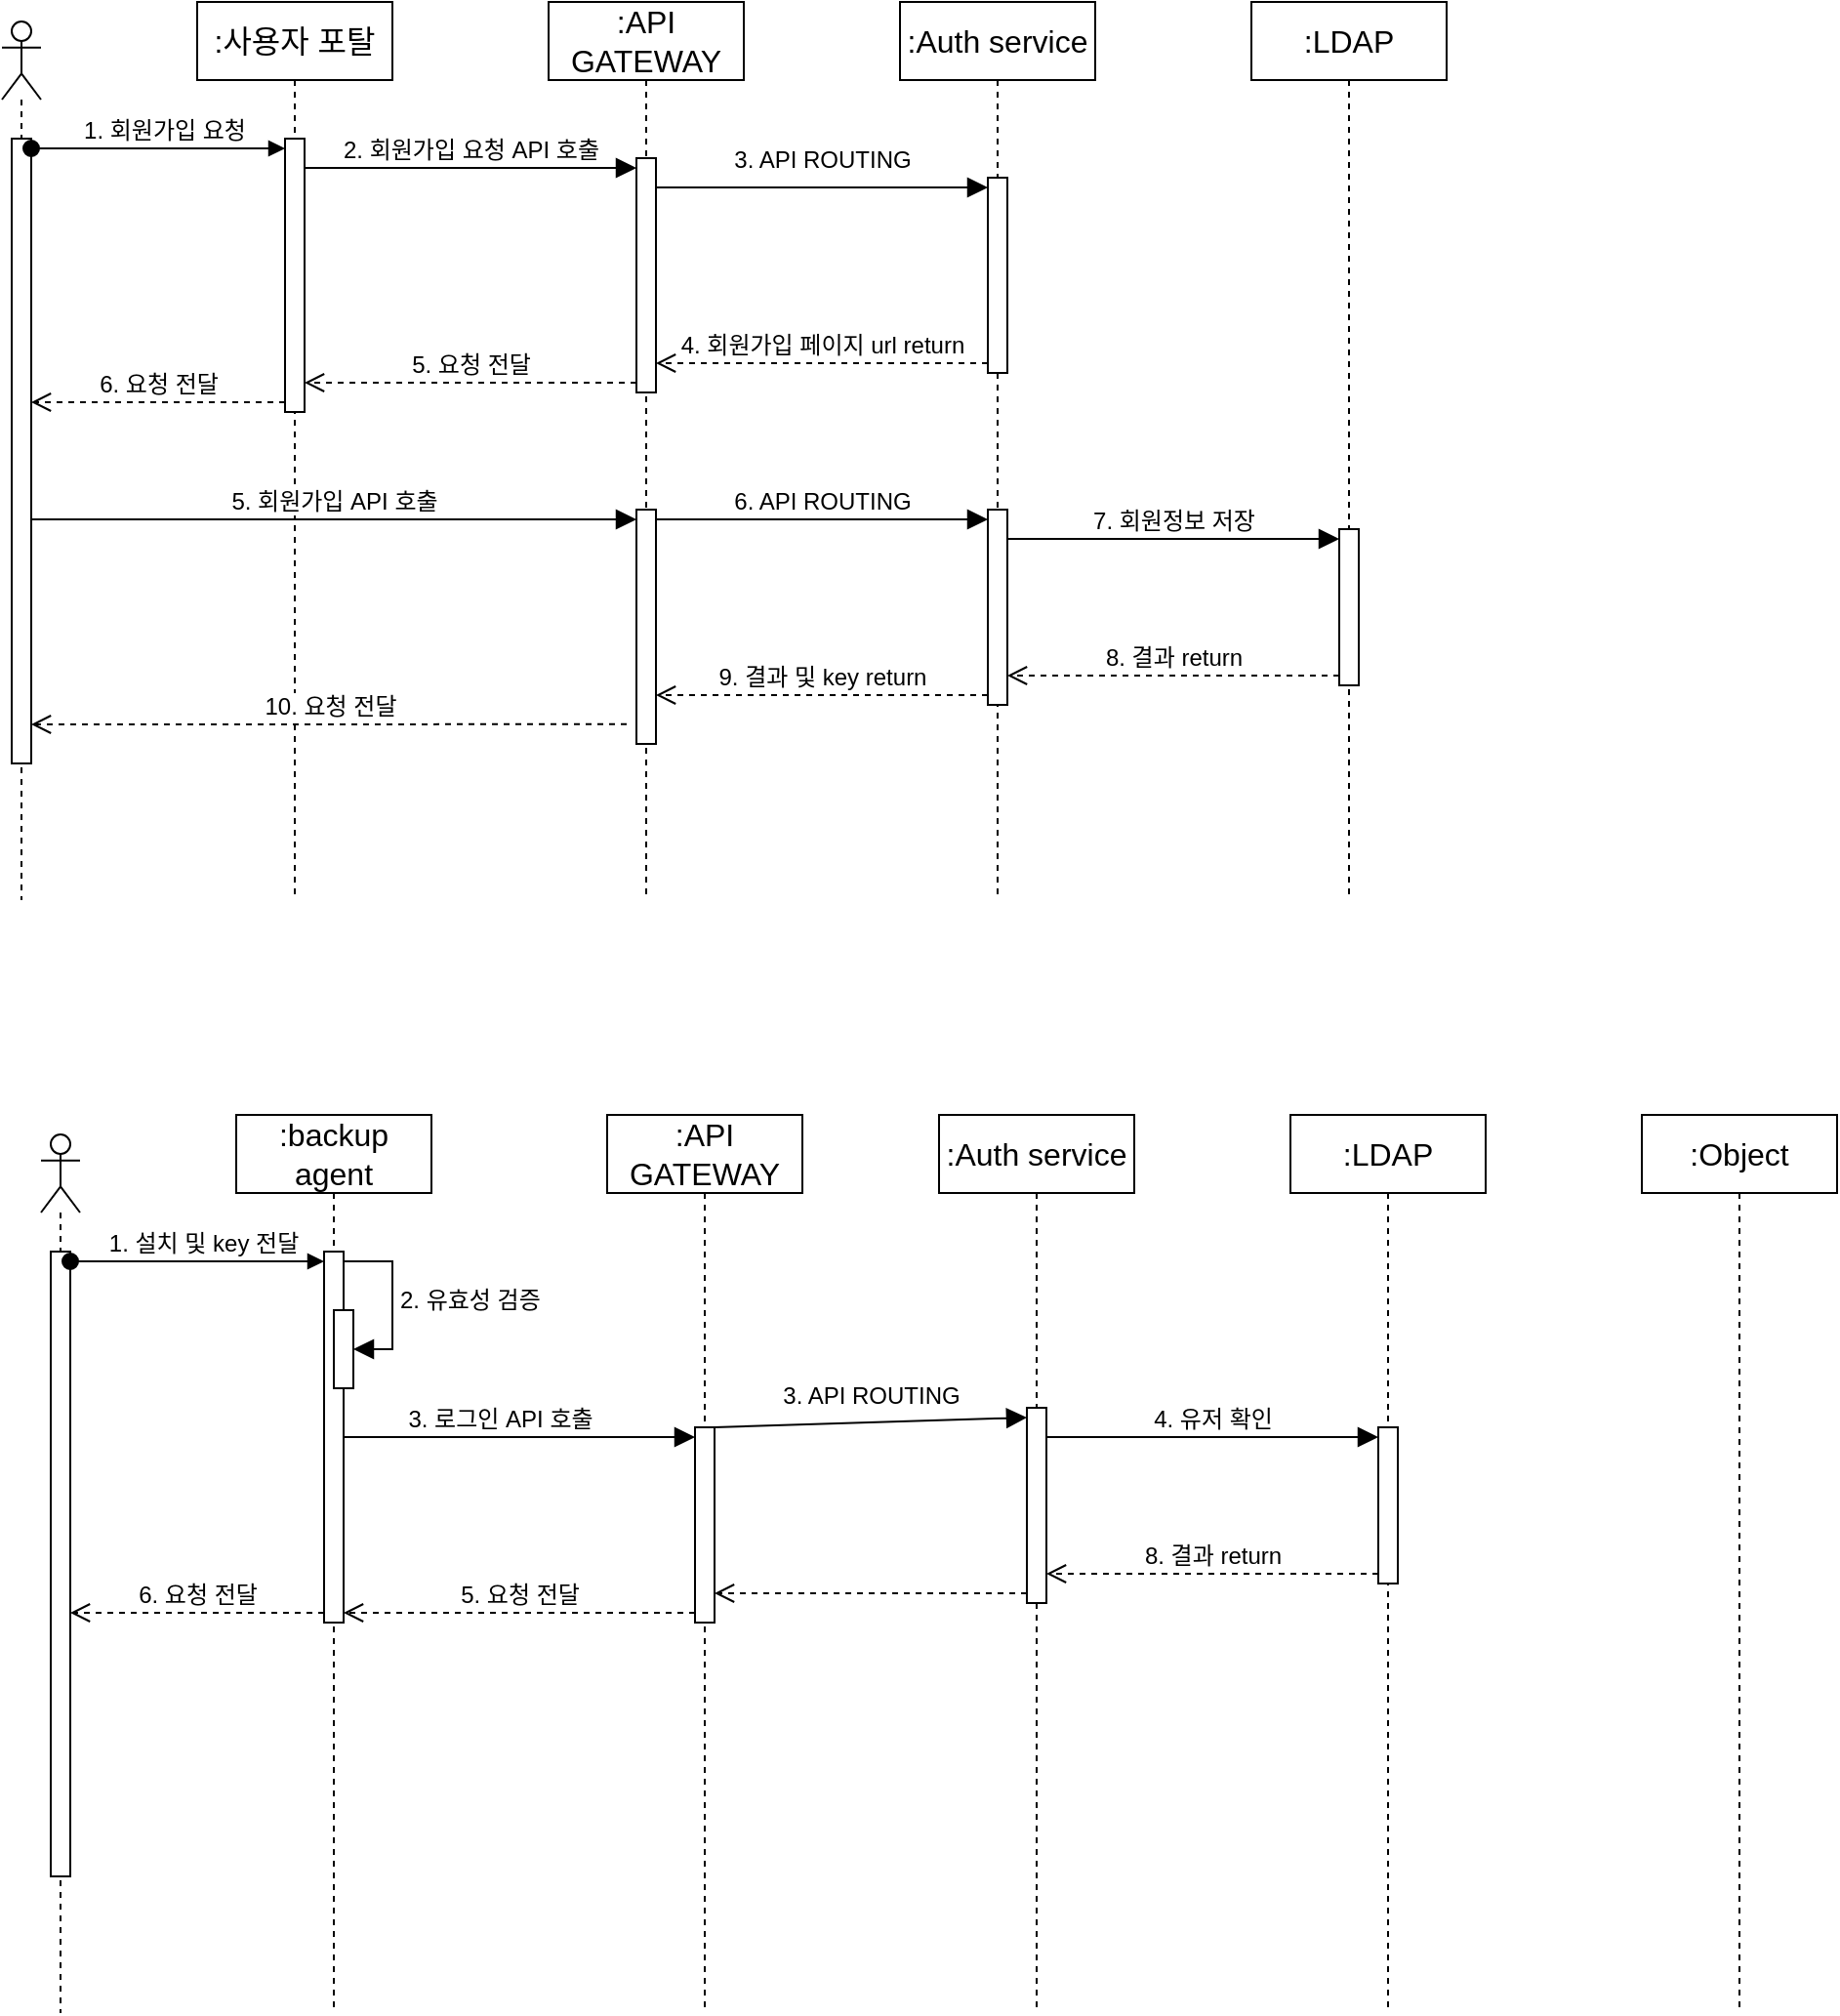 <mxfile version="23.0.1" type="github">
  <diagram name="Page-1" id="c37626ed-c26b-45fb-9056-f9ebc6bb27b6">
    <mxGraphModel dx="1945" dy="2840" grid="1" gridSize="10" guides="1" tooltips="1" connect="1" arrows="1" fold="1" page="1" pageScale="1" pageWidth="4681" pageHeight="3300" background="none" math="0" shadow="0">
      <root>
        <mxCell id="0" />
        <mxCell id="1" parent="0" />
        <mxCell id="fuTHmA_H6qqFmT9C-mlB-1" value="" style="shape=umlLifeline;perimeter=lifelinePerimeter;whiteSpace=wrap;html=1;container=1;dropTarget=0;collapsible=0;recursiveResize=0;outlineConnect=0;portConstraint=eastwest;newEdgeStyle={&quot;curved&quot;:0,&quot;rounded&quot;:0};participant=umlActor;fontSize=16;" vertex="1" parent="1">
          <mxGeometry x="1320" y="510" width="20" height="450" as="geometry" />
        </mxCell>
        <mxCell id="fuTHmA_H6qqFmT9C-mlB-6" value="" style="html=1;points=[[0,0,0,0,5],[0,1,0,0,-5],[1,0,0,0,5],[1,1,0,0,-5]];perimeter=orthogonalPerimeter;outlineConnect=0;targetShapes=umlLifeline;portConstraint=eastwest;newEdgeStyle={&quot;curved&quot;:0,&quot;rounded&quot;:0};fontSize=16;" vertex="1" parent="fuTHmA_H6qqFmT9C-mlB-1">
          <mxGeometry x="5" y="60" width="10" height="320" as="geometry" />
        </mxCell>
        <mxCell id="fuTHmA_H6qqFmT9C-mlB-2" value=":사용자 포탈" style="shape=umlLifeline;perimeter=lifelinePerimeter;whiteSpace=wrap;html=1;container=1;dropTarget=0;collapsible=0;recursiveResize=0;outlineConnect=0;portConstraint=eastwest;newEdgeStyle={&quot;curved&quot;:0,&quot;rounded&quot;:0};fontSize=16;" vertex="1" parent="1">
          <mxGeometry x="1420" y="500" width="100" height="460" as="geometry" />
        </mxCell>
        <mxCell id="fuTHmA_H6qqFmT9C-mlB-7" value="" style="html=1;points=[[0,0,0,0,5],[0,1,0,0,-5],[1,0,0,0,5],[1,1,0,0,-5]];perimeter=orthogonalPerimeter;outlineConnect=0;targetShapes=umlLifeline;portConstraint=eastwest;newEdgeStyle={&quot;curved&quot;:0,&quot;rounded&quot;:0};fontSize=16;" vertex="1" parent="fuTHmA_H6qqFmT9C-mlB-2">
          <mxGeometry x="45" y="70" width="10" height="140" as="geometry" />
        </mxCell>
        <mxCell id="fuTHmA_H6qqFmT9C-mlB-3" value=":API GATEWAY" style="shape=umlLifeline;perimeter=lifelinePerimeter;whiteSpace=wrap;html=1;container=1;dropTarget=0;collapsible=0;recursiveResize=0;outlineConnect=0;portConstraint=eastwest;newEdgeStyle={&quot;curved&quot;:0,&quot;rounded&quot;:0};fontSize=16;" vertex="1" parent="1">
          <mxGeometry x="1600" y="500" width="100" height="460" as="geometry" />
        </mxCell>
        <mxCell id="fuTHmA_H6qqFmT9C-mlB-10" value="" style="html=1;points=[[0,0,0,0,5],[0,1,0,0,-5],[1,0,0,0,5],[1,1,0,0,-5]];perimeter=orthogonalPerimeter;outlineConnect=0;targetShapes=umlLifeline;portConstraint=eastwest;newEdgeStyle={&quot;curved&quot;:0,&quot;rounded&quot;:0};fontSize=16;" vertex="1" parent="fuTHmA_H6qqFmT9C-mlB-3">
          <mxGeometry x="45" y="80" width="10" height="120" as="geometry" />
        </mxCell>
        <mxCell id="fuTHmA_H6qqFmT9C-mlB-23" value="" style="html=1;points=[[0,0,0,0,5],[0,1,0,0,-5],[1,0,0,0,5],[1,1,0,0,-5]];perimeter=orthogonalPerimeter;outlineConnect=0;targetShapes=umlLifeline;portConstraint=eastwest;newEdgeStyle={&quot;curved&quot;:0,&quot;rounded&quot;:0};fontSize=16;" vertex="1" parent="fuTHmA_H6qqFmT9C-mlB-3">
          <mxGeometry x="45" y="260" width="10" height="120" as="geometry" />
        </mxCell>
        <mxCell id="fuTHmA_H6qqFmT9C-mlB-4" value=":Auth service" style="shape=umlLifeline;perimeter=lifelinePerimeter;whiteSpace=wrap;html=1;container=1;dropTarget=0;collapsible=0;recursiveResize=0;outlineConnect=0;portConstraint=eastwest;newEdgeStyle={&quot;curved&quot;:0,&quot;rounded&quot;:0};fontSize=16;" vertex="1" parent="1">
          <mxGeometry x="1780" y="500" width="100" height="460" as="geometry" />
        </mxCell>
        <mxCell id="fuTHmA_H6qqFmT9C-mlB-13" value="" style="html=1;points=[[0,0,0,0,5],[0,1,0,0,-5],[1,0,0,0,5],[1,1,0,0,-5]];perimeter=orthogonalPerimeter;outlineConnect=0;targetShapes=umlLifeline;portConstraint=eastwest;newEdgeStyle={&quot;curved&quot;:0,&quot;rounded&quot;:0};fontSize=16;" vertex="1" parent="fuTHmA_H6qqFmT9C-mlB-4">
          <mxGeometry x="45" y="90" width="10" height="100" as="geometry" />
        </mxCell>
        <mxCell id="fuTHmA_H6qqFmT9C-mlB-26" value="" style="html=1;points=[[0,0,0,0,5],[0,1,0,0,-5],[1,0,0,0,5],[1,1,0,0,-5]];perimeter=orthogonalPerimeter;outlineConnect=0;targetShapes=umlLifeline;portConstraint=eastwest;newEdgeStyle={&quot;curved&quot;:0,&quot;rounded&quot;:0};fontSize=16;" vertex="1" parent="fuTHmA_H6qqFmT9C-mlB-4">
          <mxGeometry x="45" y="260" width="10" height="100" as="geometry" />
        </mxCell>
        <mxCell id="fuTHmA_H6qqFmT9C-mlB-31" value="8. 결과 return" style="html=1;verticalAlign=bottom;endArrow=open;dashed=1;endSize=8;curved=0;rounded=0;exitX=0;exitY=1;exitDx=0;exitDy=-5;fontSize=12;" edge="1" parent="fuTHmA_H6qqFmT9C-mlB-4" target="fuTHmA_H6qqFmT9C-mlB-26">
          <mxGeometry relative="1" as="geometry">
            <mxPoint x="60" y="345" as="targetPoint" />
            <mxPoint x="225" y="345" as="sourcePoint" />
            <mxPoint as="offset" />
          </mxGeometry>
        </mxCell>
        <mxCell id="fuTHmA_H6qqFmT9C-mlB-5" value=":LDAP" style="shape=umlLifeline;perimeter=lifelinePerimeter;whiteSpace=wrap;html=1;container=1;dropTarget=0;collapsible=0;recursiveResize=0;outlineConnect=0;portConstraint=eastwest;newEdgeStyle={&quot;curved&quot;:0,&quot;rounded&quot;:0};fontSize=16;" vertex="1" parent="1">
          <mxGeometry x="1960" y="500" width="100" height="460" as="geometry" />
        </mxCell>
        <mxCell id="fuTHmA_H6qqFmT9C-mlB-29" value="" style="html=1;points=[[0,0,0,0,5],[0,1,0,0,-5],[1,0,0,0,5],[1,1,0,0,-5]];perimeter=orthogonalPerimeter;outlineConnect=0;targetShapes=umlLifeline;portConstraint=eastwest;newEdgeStyle={&quot;curved&quot;:0,&quot;rounded&quot;:0};fontSize=16;" vertex="1" parent="fuTHmA_H6qqFmT9C-mlB-5">
          <mxGeometry x="45" y="270" width="10" height="80" as="geometry" />
        </mxCell>
        <mxCell id="fuTHmA_H6qqFmT9C-mlB-8" value="1. 회원가입 요청" style="html=1;verticalAlign=bottom;startArrow=oval;endArrow=block;startSize=8;curved=0;rounded=0;fontSize=12;exitX=1;exitY=0;exitDx=0;exitDy=5;exitPerimeter=0;entryX=0;entryY=0;entryDx=0;entryDy=5;entryPerimeter=0;" edge="1" target="fuTHmA_H6qqFmT9C-mlB-7" parent="1" source="fuTHmA_H6qqFmT9C-mlB-6">
          <mxGeometry x="0.04" relative="1" as="geometry">
            <mxPoint x="1440" y="675" as="sourcePoint" />
            <mxPoint x="1450" y="575" as="targetPoint" />
            <mxPoint as="offset" />
          </mxGeometry>
        </mxCell>
        <mxCell id="fuTHmA_H6qqFmT9C-mlB-11" value="2. 회원가입 요청 API 호출" style="html=1;verticalAlign=bottom;endArrow=block;curved=0;rounded=0;fontSize=12;startSize=8;endSize=8;entryX=0;entryY=0;entryDx=0;entryDy=5;entryPerimeter=0;" edge="1" target="fuTHmA_H6qqFmT9C-mlB-10" parent="1" source="fuTHmA_H6qqFmT9C-mlB-7">
          <mxGeometry relative="1" as="geometry">
            <mxPoint x="1480" y="580" as="sourcePoint" />
            <mxPoint x="1640" y="590" as="targetPoint" />
            <mxPoint as="offset" />
          </mxGeometry>
        </mxCell>
        <mxCell id="fuTHmA_H6qqFmT9C-mlB-14" value="3. API ROUTING" style="html=1;verticalAlign=bottom;endArrow=block;curved=0;rounded=0;entryX=0;entryY=0;entryDx=0;entryDy=5;fontSize=12;startSize=8;endSize=8;" edge="1" target="fuTHmA_H6qqFmT9C-mlB-13" parent="1" source="fuTHmA_H6qqFmT9C-mlB-10">
          <mxGeometry y="5" relative="1" as="geometry">
            <mxPoint x="1665" y="640" as="sourcePoint" />
            <mxPoint as="offset" />
          </mxGeometry>
        </mxCell>
        <mxCell id="fuTHmA_H6qqFmT9C-mlB-22" value="4. 회원가입 페이지 url return" style="html=1;verticalAlign=bottom;endArrow=open;dashed=1;endSize=8;curved=0;rounded=0;fontSize=12;exitX=0;exitY=1;exitDx=0;exitDy=-5;exitPerimeter=0;" edge="1" parent="1" source="fuTHmA_H6qqFmT9C-mlB-13">
          <mxGeometry relative="1" as="geometry">
            <mxPoint x="1640" y="620" as="sourcePoint" />
            <mxPoint x="1655" y="685" as="targetPoint" />
            <mxPoint as="offset" />
          </mxGeometry>
        </mxCell>
        <mxCell id="fuTHmA_H6qqFmT9C-mlB-24" value="5. 회원가입 API 호출" style="html=1;verticalAlign=bottom;endArrow=block;curved=0;rounded=0;entryX=0;entryY=0;entryDx=0;entryDy=5;fontSize=12;startSize=8;endSize=8;" edge="1" target="fuTHmA_H6qqFmT9C-mlB-23" parent="1" source="fuTHmA_H6qqFmT9C-mlB-6">
          <mxGeometry relative="1" as="geometry">
            <mxPoint x="1540" y="520" as="sourcePoint" />
            <mxPoint as="offset" />
          </mxGeometry>
        </mxCell>
        <mxCell id="fuTHmA_H6qqFmT9C-mlB-27" value="6. API ROUTING" style="html=1;verticalAlign=bottom;endArrow=block;curved=0;rounded=0;entryX=0;entryY=0;entryDx=0;entryDy=5;fontSize=12;startSize=8;endSize=8;" edge="1" target="fuTHmA_H6qqFmT9C-mlB-26" parent="1" source="fuTHmA_H6qqFmT9C-mlB-23">
          <mxGeometry relative="1" as="geometry">
            <mxPoint x="1760" y="720" as="sourcePoint" />
            <mxPoint as="offset" />
          </mxGeometry>
        </mxCell>
        <mxCell id="fuTHmA_H6qqFmT9C-mlB-30" value="7. 회원정보 저장" style="html=1;verticalAlign=bottom;endArrow=block;curved=0;rounded=0;entryX=0;entryY=0;entryDx=0;entryDy=5;fontSize=12;startSize=8;endSize=8;" edge="1" target="fuTHmA_H6qqFmT9C-mlB-29" parent="1" source="fuTHmA_H6qqFmT9C-mlB-26">
          <mxGeometry relative="1" as="geometry">
            <mxPoint x="1900" y="740" as="sourcePoint" />
          </mxGeometry>
        </mxCell>
        <mxCell id="fuTHmA_H6qqFmT9C-mlB-33" value="5. 요청 전달" style="html=1;verticalAlign=bottom;endArrow=open;dashed=1;endSize=8;curved=0;rounded=0;fontSize=12;exitX=0;exitY=1;exitDx=0;exitDy=-5;exitPerimeter=0;" edge="1" parent="1" source="fuTHmA_H6qqFmT9C-mlB-10" target="fuTHmA_H6qqFmT9C-mlB-7">
          <mxGeometry relative="1" as="geometry">
            <mxPoint x="1640" y="715" as="sourcePoint" />
            <mxPoint x="1480" y="695" as="targetPoint" />
            <Array as="points" />
            <mxPoint as="offset" />
          </mxGeometry>
        </mxCell>
        <mxCell id="fuTHmA_H6qqFmT9C-mlB-34" value="6. 요청 전달" style="html=1;verticalAlign=bottom;endArrow=open;dashed=1;endSize=8;curved=0;rounded=0;fontSize=12;exitX=0;exitY=1;exitDx=0;exitDy=-5;exitPerimeter=0;" edge="1" parent="1" source="fuTHmA_H6qqFmT9C-mlB-7" target="fuTHmA_H6qqFmT9C-mlB-6">
          <mxGeometry relative="1" as="geometry">
            <mxPoint x="1540" y="750" as="sourcePoint" />
            <mxPoint x="1460" y="750" as="targetPoint" />
            <mxPoint as="offset" />
          </mxGeometry>
        </mxCell>
        <mxCell id="fuTHmA_H6qqFmT9C-mlB-38" value="9. 결과 및 key return" style="html=1;verticalAlign=bottom;endArrow=open;dashed=1;endSize=8;curved=0;rounded=0;fontSize=12;exitX=0;exitY=1;exitDx=0;exitDy=-5;exitPerimeter=0;" edge="1" parent="1" source="fuTHmA_H6qqFmT9C-mlB-26">
          <mxGeometry relative="1" as="geometry">
            <mxPoint x="1920" y="910" as="sourcePoint" />
            <mxPoint x="1655" y="855" as="targetPoint" />
            <mxPoint as="offset" />
          </mxGeometry>
        </mxCell>
        <mxCell id="fuTHmA_H6qqFmT9C-mlB-39" value="10. 요청 전달" style="html=1;verticalAlign=bottom;endArrow=open;dashed=1;endSize=8;curved=0;rounded=0;fontSize=12;exitX=0.4;exitY=0.804;exitDx=0;exitDy=0;exitPerimeter=0;" edge="1" parent="1" source="fuTHmA_H6qqFmT9C-mlB-3" target="fuTHmA_H6qqFmT9C-mlB-6">
          <mxGeometry x="-0.001" relative="1" as="geometry">
            <mxPoint x="1660" y="800" as="sourcePoint" />
            <mxPoint x="1580" y="800" as="targetPoint" />
            <Array as="points">
              <mxPoint x="1480" y="870" />
            </Array>
            <mxPoint as="offset" />
          </mxGeometry>
        </mxCell>
        <mxCell id="fuTHmA_H6qqFmT9C-mlB-65" value="" style="shape=umlLifeline;perimeter=lifelinePerimeter;whiteSpace=wrap;html=1;container=1;dropTarget=0;collapsible=0;recursiveResize=0;outlineConnect=0;portConstraint=eastwest;newEdgeStyle={&quot;curved&quot;:0,&quot;rounded&quot;:0};participant=umlActor;fontSize=16;" vertex="1" parent="1">
          <mxGeometry x="1340" y="1080" width="20" height="450" as="geometry" />
        </mxCell>
        <mxCell id="fuTHmA_H6qqFmT9C-mlB-66" value="" style="html=1;points=[[0,0,0,0,5],[0,1,0,0,-5],[1,0,0,0,5],[1,1,0,0,-5]];perimeter=orthogonalPerimeter;outlineConnect=0;targetShapes=umlLifeline;portConstraint=eastwest;newEdgeStyle={&quot;curved&quot;:0,&quot;rounded&quot;:0};fontSize=16;" vertex="1" parent="fuTHmA_H6qqFmT9C-mlB-65">
          <mxGeometry x="5" y="60" width="10" height="320" as="geometry" />
        </mxCell>
        <mxCell id="fuTHmA_H6qqFmT9C-mlB-67" value=":backup agent" style="shape=umlLifeline;perimeter=lifelinePerimeter;whiteSpace=wrap;html=1;container=1;dropTarget=0;collapsible=0;recursiveResize=0;outlineConnect=0;portConstraint=eastwest;newEdgeStyle={&quot;curved&quot;:0,&quot;rounded&quot;:0};fontSize=16;" vertex="1" parent="1">
          <mxGeometry x="1440" y="1070" width="100" height="460" as="geometry" />
        </mxCell>
        <mxCell id="fuTHmA_H6qqFmT9C-mlB-68" value="" style="html=1;points=[[0,0,0,0,5],[0,1,0,0,-5],[1,0,0,0,5],[1,1,0,0,-5]];perimeter=orthogonalPerimeter;outlineConnect=0;targetShapes=umlLifeline;portConstraint=eastwest;newEdgeStyle={&quot;curved&quot;:0,&quot;rounded&quot;:0};fontSize=16;" vertex="1" parent="fuTHmA_H6qqFmT9C-mlB-67">
          <mxGeometry x="45" y="70" width="10" height="190" as="geometry" />
        </mxCell>
        <mxCell id="fuTHmA_H6qqFmT9C-mlB-90" value="" style="html=1;points=[[0,0,0,0,5],[0,1,0,0,-5],[1,0,0,0,5],[1,1,0,0,-5]];perimeter=orthogonalPerimeter;outlineConnect=0;targetShapes=umlLifeline;portConstraint=eastwest;newEdgeStyle={&quot;curved&quot;:0,&quot;rounded&quot;:0};fontSize=16;" vertex="1" parent="fuTHmA_H6qqFmT9C-mlB-67">
          <mxGeometry x="50" y="100" width="10" height="40" as="geometry" />
        </mxCell>
        <mxCell id="fuTHmA_H6qqFmT9C-mlB-91" value="2. 유효성 검증" style="html=1;align=left;spacingLeft=2;endArrow=block;rounded=0;edgeStyle=orthogonalEdgeStyle;curved=0;rounded=0;fontSize=12;startSize=8;endSize=8;exitX=1;exitY=0;exitDx=0;exitDy=5;exitPerimeter=0;" edge="1" target="fuTHmA_H6qqFmT9C-mlB-90" parent="fuTHmA_H6qqFmT9C-mlB-67" source="fuTHmA_H6qqFmT9C-mlB-68">
          <mxGeometry relative="1" as="geometry">
            <mxPoint x="180" y="-50" as="sourcePoint" />
            <Array as="points">
              <mxPoint x="80" y="75" />
              <mxPoint x="80" y="120" />
            </Array>
          </mxGeometry>
        </mxCell>
        <mxCell id="fuTHmA_H6qqFmT9C-mlB-69" value=":API GATEWAY" style="shape=umlLifeline;perimeter=lifelinePerimeter;whiteSpace=wrap;html=1;container=1;dropTarget=0;collapsible=0;recursiveResize=0;outlineConnect=0;portConstraint=eastwest;newEdgeStyle={&quot;curved&quot;:0,&quot;rounded&quot;:0};fontSize=16;" vertex="1" parent="1">
          <mxGeometry x="1630" y="1070" width="100" height="460" as="geometry" />
        </mxCell>
        <mxCell id="fuTHmA_H6qqFmT9C-mlB-70" value="" style="html=1;points=[[0,0,0,0,5],[0,1,0,0,-5],[1,0,0,0,5],[1,1,0,0,-5]];perimeter=orthogonalPerimeter;outlineConnect=0;targetShapes=umlLifeline;portConstraint=eastwest;newEdgeStyle={&quot;curved&quot;:0,&quot;rounded&quot;:0};fontSize=16;" vertex="1" parent="fuTHmA_H6qqFmT9C-mlB-69">
          <mxGeometry x="45" y="160" width="10" height="100" as="geometry" />
        </mxCell>
        <mxCell id="fuTHmA_H6qqFmT9C-mlB-72" value=":Auth service" style="shape=umlLifeline;perimeter=lifelinePerimeter;whiteSpace=wrap;html=1;container=1;dropTarget=0;collapsible=0;recursiveResize=0;outlineConnect=0;portConstraint=eastwest;newEdgeStyle={&quot;curved&quot;:0,&quot;rounded&quot;:0};fontSize=16;" vertex="1" parent="1">
          <mxGeometry x="1800" y="1070" width="100" height="460" as="geometry" />
        </mxCell>
        <mxCell id="fuTHmA_H6qqFmT9C-mlB-73" value="" style="html=1;points=[[0,0,0,0,5],[0,1,0,0,-5],[1,0,0,0,5],[1,1,0,0,-5]];perimeter=orthogonalPerimeter;outlineConnect=0;targetShapes=umlLifeline;portConstraint=eastwest;newEdgeStyle={&quot;curved&quot;:0,&quot;rounded&quot;:0};fontSize=16;" vertex="1" parent="fuTHmA_H6qqFmT9C-mlB-72">
          <mxGeometry x="45" y="150" width="10" height="100" as="geometry" />
        </mxCell>
        <mxCell id="fuTHmA_H6qqFmT9C-mlB-76" value=":LDAP" style="shape=umlLifeline;perimeter=lifelinePerimeter;whiteSpace=wrap;html=1;container=1;dropTarget=0;collapsible=0;recursiveResize=0;outlineConnect=0;portConstraint=eastwest;newEdgeStyle={&quot;curved&quot;:0,&quot;rounded&quot;:0};fontSize=16;" vertex="1" parent="1">
          <mxGeometry x="1980" y="1070" width="100" height="460" as="geometry" />
        </mxCell>
        <mxCell id="fuTHmA_H6qqFmT9C-mlB-77" value="" style="html=1;points=[[0,0,0,0,5],[0,1,0,0,-5],[1,0,0,0,5],[1,1,0,0,-5]];perimeter=orthogonalPerimeter;outlineConnect=0;targetShapes=umlLifeline;portConstraint=eastwest;newEdgeStyle={&quot;curved&quot;:0,&quot;rounded&quot;:0};fontSize=16;" vertex="1" parent="fuTHmA_H6qqFmT9C-mlB-76">
          <mxGeometry x="45" y="160" width="10" height="80" as="geometry" />
        </mxCell>
        <mxCell id="fuTHmA_H6qqFmT9C-mlB-78" value="1. 설치 및 key 전달" style="html=1;verticalAlign=bottom;startArrow=oval;endArrow=block;startSize=8;curved=0;rounded=0;fontSize=12;exitX=1;exitY=0;exitDx=0;exitDy=5;exitPerimeter=0;entryX=0;entryY=0;entryDx=0;entryDy=5;entryPerimeter=0;" edge="1" parent="1" source="fuTHmA_H6qqFmT9C-mlB-66" target="fuTHmA_H6qqFmT9C-mlB-68">
          <mxGeometry x="0.036" relative="1" as="geometry">
            <mxPoint x="1460" y="1245" as="sourcePoint" />
            <mxPoint x="1470" y="1145" as="targetPoint" />
            <mxPoint as="offset" />
          </mxGeometry>
        </mxCell>
        <mxCell id="fuTHmA_H6qqFmT9C-mlB-79" value="3. 로그인 API 호출" style="html=1;verticalAlign=bottom;endArrow=block;curved=0;rounded=0;fontSize=12;startSize=8;endSize=8;entryX=0;entryY=0;entryDx=0;entryDy=5;entryPerimeter=0;" edge="1" parent="1" source="fuTHmA_H6qqFmT9C-mlB-68" target="fuTHmA_H6qqFmT9C-mlB-70">
          <mxGeometry x="-0.118" relative="1" as="geometry">
            <mxPoint x="1500" y="1150" as="sourcePoint" />
            <mxPoint x="1660" y="1160" as="targetPoint" />
            <mxPoint as="offset" />
          </mxGeometry>
        </mxCell>
        <mxCell id="fuTHmA_H6qqFmT9C-mlB-80" value="3. API ROUTING" style="html=1;verticalAlign=bottom;endArrow=block;curved=0;rounded=0;entryX=0;entryY=0;entryDx=0;entryDy=5;fontSize=12;startSize=8;endSize=8;" edge="1" parent="1" source="fuTHmA_H6qqFmT9C-mlB-70" target="fuTHmA_H6qqFmT9C-mlB-73">
          <mxGeometry y="5" relative="1" as="geometry">
            <mxPoint x="1685" y="1210" as="sourcePoint" />
            <mxPoint as="offset" />
          </mxGeometry>
        </mxCell>
        <mxCell id="fuTHmA_H6qqFmT9C-mlB-84" value="4. 유저 확인" style="html=1;verticalAlign=bottom;endArrow=block;curved=0;rounded=0;entryX=0;entryY=0;entryDx=0;entryDy=5;fontSize=12;startSize=8;endSize=8;" edge="1" parent="1" target="fuTHmA_H6qqFmT9C-mlB-77">
          <mxGeometry relative="1" as="geometry">
            <mxPoint x="1855" y="1235" as="sourcePoint" />
            <mxPoint as="offset" />
          </mxGeometry>
        </mxCell>
        <mxCell id="fuTHmA_H6qqFmT9C-mlB-85" value="5. 요청 전달" style="html=1;verticalAlign=bottom;endArrow=open;dashed=1;endSize=8;curved=0;rounded=0;fontSize=12;exitX=0;exitY=1;exitDx=0;exitDy=-5;exitPerimeter=0;" edge="1" parent="1" source="fuTHmA_H6qqFmT9C-mlB-70" target="fuTHmA_H6qqFmT9C-mlB-68">
          <mxGeometry relative="1" as="geometry">
            <mxPoint x="1660" y="1285" as="sourcePoint" />
            <mxPoint x="1500" y="1265" as="targetPoint" />
            <Array as="points" />
            <mxPoint as="offset" />
          </mxGeometry>
        </mxCell>
        <mxCell id="fuTHmA_H6qqFmT9C-mlB-86" value="6. 요청 전달" style="html=1;verticalAlign=bottom;endArrow=open;dashed=1;endSize=8;curved=0;rounded=0;fontSize=12;exitX=0;exitY=1;exitDx=0;exitDy=-5;exitPerimeter=0;" edge="1" parent="1" source="fuTHmA_H6qqFmT9C-mlB-68" target="fuTHmA_H6qqFmT9C-mlB-66">
          <mxGeometry relative="1" as="geometry">
            <mxPoint x="1560" y="1320" as="sourcePoint" />
            <mxPoint x="1480" y="1320" as="targetPoint" />
            <mxPoint as="offset" />
          </mxGeometry>
        </mxCell>
        <mxCell id="fuTHmA_H6qqFmT9C-mlB-89" value="" style="html=1;verticalAlign=bottom;endArrow=open;dashed=1;endSize=8;curved=0;rounded=0;fontSize=12;exitX=0;exitY=1;exitDx=0;exitDy=-5;exitPerimeter=0;" edge="1" parent="1" source="fuTHmA_H6qqFmT9C-mlB-73" target="fuTHmA_H6qqFmT9C-mlB-70">
          <mxGeometry relative="1" as="geometry">
            <mxPoint x="1845" y="1255" as="sourcePoint" />
            <mxPoint x="1675" y="1255" as="targetPoint" />
            <mxPoint as="offset" />
          </mxGeometry>
        </mxCell>
        <mxCell id="fuTHmA_H6qqFmT9C-mlB-75" value="8. 결과 return" style="html=1;verticalAlign=bottom;endArrow=open;dashed=1;endSize=8;curved=0;rounded=0;fontSize=12;exitX=0;exitY=1;exitDx=0;exitDy=-5;exitPerimeter=0;" edge="1" parent="1" target="fuTHmA_H6qqFmT9C-mlB-73" source="fuTHmA_H6qqFmT9C-mlB-77">
          <mxGeometry relative="1" as="geometry">
            <mxPoint x="1860" y="1305" as="targetPoint" />
            <mxPoint x="2025" y="1415" as="sourcePoint" />
            <mxPoint as="offset" />
          </mxGeometry>
        </mxCell>
        <mxCell id="fuTHmA_H6qqFmT9C-mlB-95" value=":Object" style="shape=umlLifeline;perimeter=lifelinePerimeter;whiteSpace=wrap;html=1;container=1;dropTarget=0;collapsible=0;recursiveResize=0;outlineConnect=0;portConstraint=eastwest;newEdgeStyle={&quot;curved&quot;:0,&quot;rounded&quot;:0};fontSize=16;" vertex="1" parent="1">
          <mxGeometry x="2160" y="1070" width="100" height="460" as="geometry" />
        </mxCell>
      </root>
    </mxGraphModel>
  </diagram>
</mxfile>
